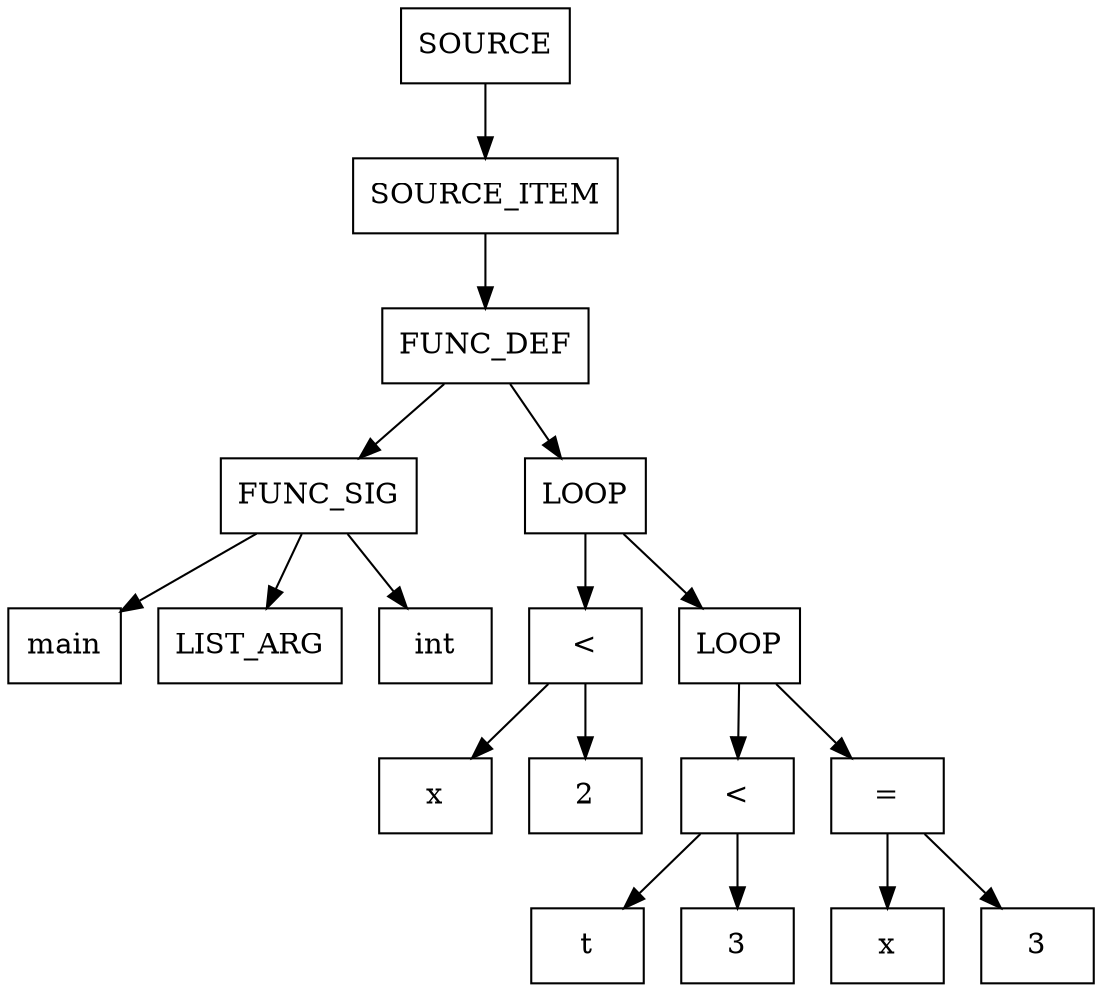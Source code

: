 digraph AST {
    node [shape=box];
    cluster_0_node4289009168 [label="SOURCE"];
    cluster_0_node4289008856 [label="SOURCE_ITEM"];
    cluster_0_node4289006360 [label="FUNC_DEF"];
    cluster_0_node4289000432 [label="FUNC_SIG"];
    cluster_0_node4288999808 [label="main"];
    cluster_0_node4289000120 [label="LIST_ARG"];
    cluster_0_node4289001056 [label="int"];
    cluster_0_node4289006984 [label="LOOP"];
    cluster_0_node4289002616 [label="<"];
    cluster_0_node4289002928 [label="x"];
    cluster_0_node4289003552 [label="2"];
    cluster_0_node4289008544 [label="LOOP"];
    cluster_0_node4289004488 [label="<"];
    cluster_0_node4289004800 [label="t"];
    cluster_0_node4289005424 [label="3"];
    cluster_0_node4289007920 [label="="];
    cluster_0_node4289007296 [label="x"];
    cluster_0_node4289008232 [label="3"];
    cluster_0_node4289009168 -> cluster_0_node4289008856;
    cluster_0_node4289008856 -> cluster_0_node4289006360;
    cluster_0_node4289006360 -> cluster_0_node4289000432;
    cluster_0_node4289000432 -> cluster_0_node4288999808;
    cluster_0_node4289000432 -> cluster_0_node4289000120;
    cluster_0_node4289000432 -> cluster_0_node4289001056;
    cluster_0_node4289006360 -> cluster_0_node4289006984;
    cluster_0_node4289006984 -> cluster_0_node4289002616;
    cluster_0_node4289002616 -> cluster_0_node4289002928;
    cluster_0_node4289002616 -> cluster_0_node4289003552;
    cluster_0_node4289006984 -> cluster_0_node4289008544;
    cluster_0_node4289008544 -> cluster_0_node4289004488;
    cluster_0_node4289004488 -> cluster_0_node4289004800;
    cluster_0_node4289004488 -> cluster_0_node4289005424;
    cluster_0_node4289008544 -> cluster_0_node4289007920;
    cluster_0_node4289007920 -> cluster_0_node4289007296;
    cluster_0_node4289007920 -> cluster_0_node4289008232;
}
